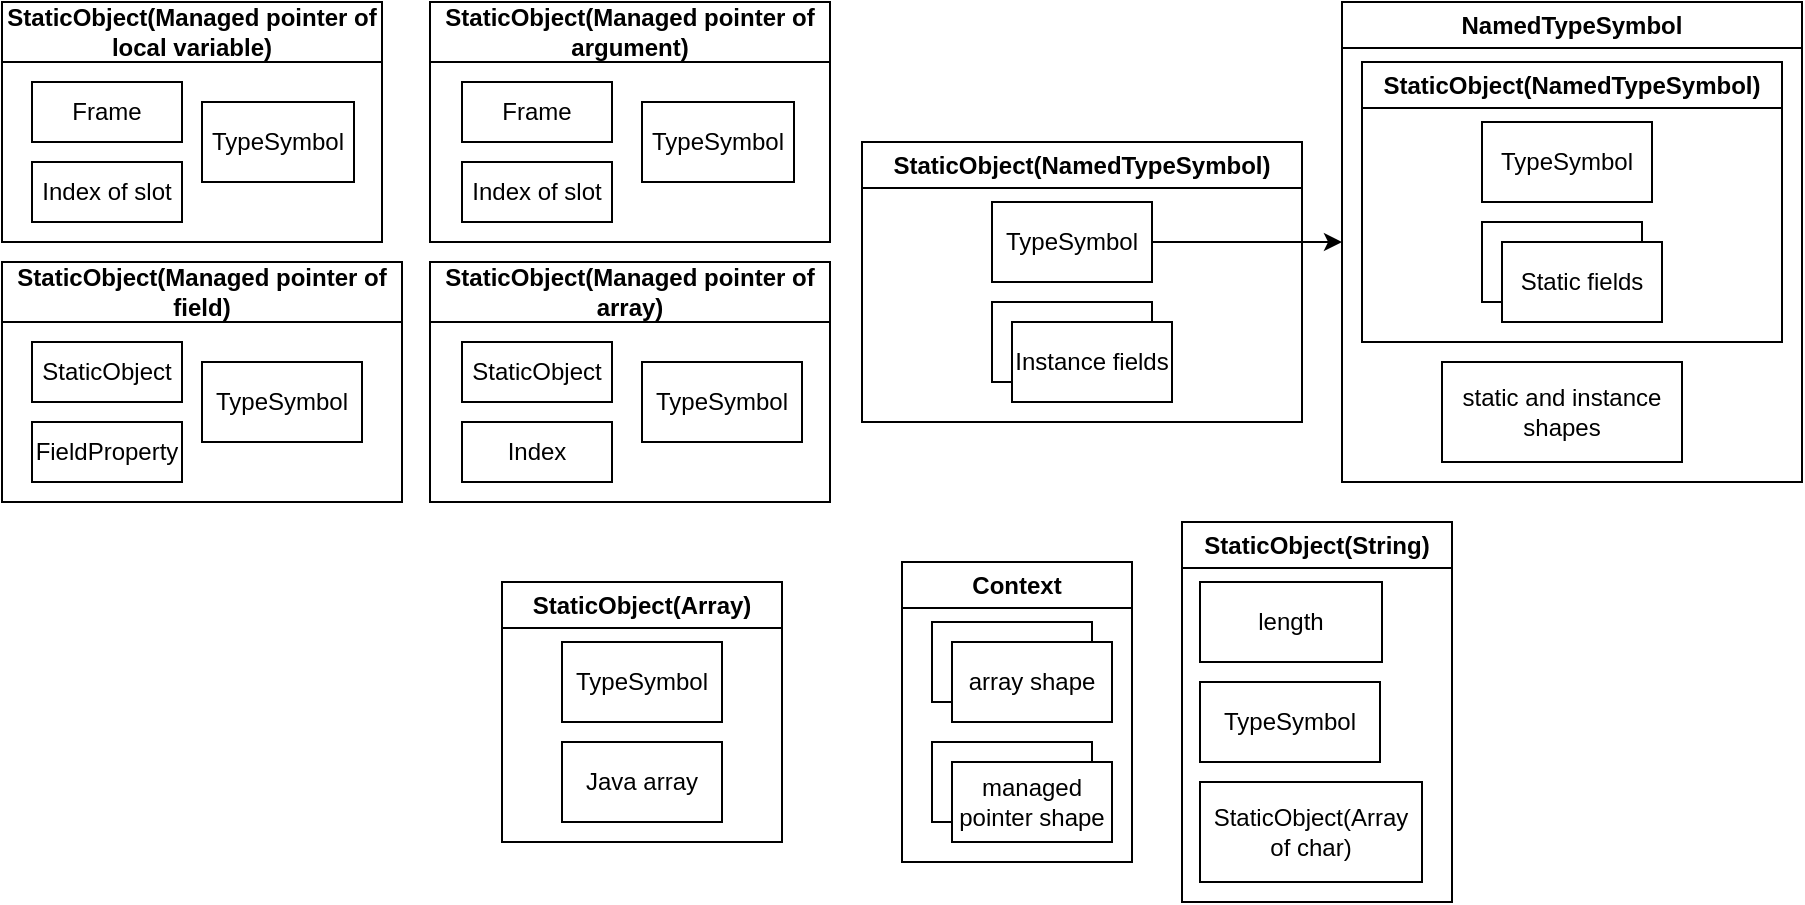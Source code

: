 <mxfile version="21.3.8" type="device">
  <diagram name="Page-1" id="1-l5LxU_AcfVhi1utv8d">
    <mxGraphModel dx="2261" dy="788" grid="1" gridSize="10" guides="1" tooltips="1" connect="1" arrows="1" fold="1" page="1" pageScale="1" pageWidth="827" pageHeight="1169" math="0" shadow="0">
      <root>
        <mxCell id="0" />
        <mxCell id="1" parent="0" />
        <mxCell id="wIpzHXX3jOVhyP-eZuq8-4" value="StaticObject(Array)" style="swimlane;whiteSpace=wrap;html=1;" vertex="1" parent="1">
          <mxGeometry x="160" y="310" width="140" height="130" as="geometry" />
        </mxCell>
        <mxCell id="wIpzHXX3jOVhyP-eZuq8-5" value="TypeSymbol" style="rounded=0;whiteSpace=wrap;html=1;" vertex="1" parent="wIpzHXX3jOVhyP-eZuq8-4">
          <mxGeometry x="30" y="30" width="80" height="40" as="geometry" />
        </mxCell>
        <mxCell id="wIpzHXX3jOVhyP-eZuq8-7" value="Java array" style="rounded=0;whiteSpace=wrap;html=1;" vertex="1" parent="wIpzHXX3jOVhyP-eZuq8-4">
          <mxGeometry x="30" y="80" width="80" height="40" as="geometry" />
        </mxCell>
        <mxCell id="wIpzHXX3jOVhyP-eZuq8-8" value="NamedTypeSymbol" style="swimlane;whiteSpace=wrap;html=1;startSize=23;" vertex="1" parent="1">
          <mxGeometry x="580" y="20" width="230" height="240" as="geometry" />
        </mxCell>
        <mxCell id="wIpzHXX3jOVhyP-eZuq8-13" value="StaticObject(NamedTypeSymbol)" style="swimlane;whiteSpace=wrap;html=1;" vertex="1" parent="wIpzHXX3jOVhyP-eZuq8-8">
          <mxGeometry x="10" y="30" width="210" height="140" as="geometry" />
        </mxCell>
        <mxCell id="wIpzHXX3jOVhyP-eZuq8-14" value="TypeSymbol" style="rounded=0;whiteSpace=wrap;html=1;" vertex="1" parent="wIpzHXX3jOVhyP-eZuq8-13">
          <mxGeometry x="60" y="30" width="85" height="40" as="geometry" />
        </mxCell>
        <mxCell id="wIpzHXX3jOVhyP-eZuq8-16" value="" style="rounded=0;whiteSpace=wrap;html=1;" vertex="1" parent="wIpzHXX3jOVhyP-eZuq8-13">
          <mxGeometry x="60" y="80" width="80" height="40" as="geometry" />
        </mxCell>
        <mxCell id="wIpzHXX3jOVhyP-eZuq8-15" value="Static fields" style="rounded=0;whiteSpace=wrap;html=1;" vertex="1" parent="wIpzHXX3jOVhyP-eZuq8-13">
          <mxGeometry x="70" y="90" width="80" height="40" as="geometry" />
        </mxCell>
        <mxCell id="wIpzHXX3jOVhyP-eZuq8-18" value="static and instance shapes" style="rounded=0;whiteSpace=wrap;html=1;" vertex="1" parent="wIpzHXX3jOVhyP-eZuq8-8">
          <mxGeometry x="50" y="180" width="120" height="50" as="geometry" />
        </mxCell>
        <mxCell id="wIpzHXX3jOVhyP-eZuq8-9" value="StaticObject(NamedTypeSymbol)" style="swimlane;whiteSpace=wrap;html=1;" vertex="1" parent="1">
          <mxGeometry x="340" y="90" width="220" height="140" as="geometry" />
        </mxCell>
        <mxCell id="wIpzHXX3jOVhyP-eZuq8-10" value="TypeSymbol" style="rounded=0;whiteSpace=wrap;html=1;" vertex="1" parent="wIpzHXX3jOVhyP-eZuq8-9">
          <mxGeometry x="65" y="30" width="80" height="40" as="geometry" />
        </mxCell>
        <mxCell id="wIpzHXX3jOVhyP-eZuq8-11" value="" style="rounded=0;whiteSpace=wrap;html=1;" vertex="1" parent="wIpzHXX3jOVhyP-eZuq8-9">
          <mxGeometry x="65" y="80" width="80" height="40" as="geometry" />
        </mxCell>
        <mxCell id="wIpzHXX3jOVhyP-eZuq8-12" value="Instance fields" style="rounded=0;whiteSpace=wrap;html=1;" vertex="1" parent="wIpzHXX3jOVhyP-eZuq8-9">
          <mxGeometry x="75" y="90" width="80" height="40" as="geometry" />
        </mxCell>
        <mxCell id="wIpzHXX3jOVhyP-eZuq8-19" style="edgeStyle=orthogonalEdgeStyle;rounded=0;orthogonalLoop=1;jettySize=auto;html=1;exitX=1;exitY=0.5;exitDx=0;exitDy=0;entryX=0;entryY=0.5;entryDx=0;entryDy=0;" edge="1" parent="1" source="wIpzHXX3jOVhyP-eZuq8-10" target="wIpzHXX3jOVhyP-eZuq8-8">
          <mxGeometry relative="1" as="geometry" />
        </mxCell>
        <mxCell id="wIpzHXX3jOVhyP-eZuq8-20" value="StaticObject(Managed pointer of local variable)" style="swimlane;whiteSpace=wrap;html=1;startSize=30;" vertex="1" parent="1">
          <mxGeometry x="-90" y="20" width="190" height="120" as="geometry">
            <mxRectangle x="-90" y="20" width="310" height="30" as="alternateBounds" />
          </mxGeometry>
        </mxCell>
        <mxCell id="wIpzHXX3jOVhyP-eZuq8-21" value="Frame" style="rounded=0;whiteSpace=wrap;html=1;" vertex="1" parent="wIpzHXX3jOVhyP-eZuq8-20">
          <mxGeometry x="15" y="40" width="75" height="30" as="geometry" />
        </mxCell>
        <mxCell id="wIpzHXX3jOVhyP-eZuq8-22" value="Index of slot" style="rounded=0;whiteSpace=wrap;html=1;" vertex="1" parent="wIpzHXX3jOVhyP-eZuq8-20">
          <mxGeometry x="15" y="80" width="75" height="30" as="geometry" />
        </mxCell>
        <mxCell id="wIpzHXX3jOVhyP-eZuq8-47" value="TypeSymbol" style="rounded=0;whiteSpace=wrap;html=1;" vertex="1" parent="wIpzHXX3jOVhyP-eZuq8-20">
          <mxGeometry x="100" y="50" width="76" height="40" as="geometry" />
        </mxCell>
        <mxCell id="wIpzHXX3jOVhyP-eZuq8-24" value="StaticObject(Managed pointer of argument)" style="swimlane;whiteSpace=wrap;html=1;startSize=30;" vertex="1" parent="1">
          <mxGeometry x="124" y="20" width="200" height="120" as="geometry" />
        </mxCell>
        <mxCell id="wIpzHXX3jOVhyP-eZuq8-26" value="Frame" style="rounded=0;whiteSpace=wrap;html=1;" vertex="1" parent="wIpzHXX3jOVhyP-eZuq8-24">
          <mxGeometry x="16" y="40" width="75" height="30" as="geometry" />
        </mxCell>
        <mxCell id="wIpzHXX3jOVhyP-eZuq8-27" value="Index of slot" style="rounded=0;whiteSpace=wrap;html=1;" vertex="1" parent="wIpzHXX3jOVhyP-eZuq8-24">
          <mxGeometry x="16" y="80" width="75" height="30" as="geometry" />
        </mxCell>
        <mxCell id="wIpzHXX3jOVhyP-eZuq8-40" value="TypeSymbol" style="rounded=0;whiteSpace=wrap;html=1;" vertex="1" parent="wIpzHXX3jOVhyP-eZuq8-24">
          <mxGeometry x="106" y="50" width="76" height="40" as="geometry" />
        </mxCell>
        <mxCell id="wIpzHXX3jOVhyP-eZuq8-28" value="StaticObject(Managed pointer of field)" style="swimlane;whiteSpace=wrap;html=1;startSize=30;" vertex="1" parent="1">
          <mxGeometry x="-90" y="150" width="200" height="120" as="geometry" />
        </mxCell>
        <mxCell id="wIpzHXX3jOVhyP-eZuq8-29" value="StaticObject" style="rounded=0;whiteSpace=wrap;html=1;" vertex="1" parent="wIpzHXX3jOVhyP-eZuq8-28">
          <mxGeometry x="15" y="40" width="75" height="30" as="geometry" />
        </mxCell>
        <mxCell id="wIpzHXX3jOVhyP-eZuq8-30" value="FieldProperty" style="rounded=0;whiteSpace=wrap;html=1;" vertex="1" parent="wIpzHXX3jOVhyP-eZuq8-28">
          <mxGeometry x="15" y="80" width="75" height="30" as="geometry" />
        </mxCell>
        <mxCell id="wIpzHXX3jOVhyP-eZuq8-46" value="TypeSymbol" style="rounded=0;whiteSpace=wrap;html=1;" vertex="1" parent="wIpzHXX3jOVhyP-eZuq8-28">
          <mxGeometry x="100" y="50" width="80" height="40" as="geometry" />
        </mxCell>
        <mxCell id="wIpzHXX3jOVhyP-eZuq8-32" value="StaticObject(Managed pointer of array)" style="swimlane;whiteSpace=wrap;html=1;startSize=30;" vertex="1" parent="1">
          <mxGeometry x="124" y="150" width="200" height="120" as="geometry" />
        </mxCell>
        <mxCell id="wIpzHXX3jOVhyP-eZuq8-33" value="StaticObject" style="rounded=0;whiteSpace=wrap;html=1;" vertex="1" parent="wIpzHXX3jOVhyP-eZuq8-32">
          <mxGeometry x="16" y="40" width="75" height="30" as="geometry" />
        </mxCell>
        <mxCell id="wIpzHXX3jOVhyP-eZuq8-34" value="Index" style="rounded=0;whiteSpace=wrap;html=1;" vertex="1" parent="wIpzHXX3jOVhyP-eZuq8-32">
          <mxGeometry x="16" y="80" width="75" height="30" as="geometry" />
        </mxCell>
        <mxCell id="wIpzHXX3jOVhyP-eZuq8-45" value="TypeSymbol" style="rounded=0;whiteSpace=wrap;html=1;" vertex="1" parent="wIpzHXX3jOVhyP-eZuq8-32">
          <mxGeometry x="106" y="50" width="80" height="40" as="geometry" />
        </mxCell>
        <mxCell id="wIpzHXX3jOVhyP-eZuq8-35" value="Context" style="swimlane;whiteSpace=wrap;html=1;" vertex="1" parent="1">
          <mxGeometry x="360" y="300" width="115" height="150" as="geometry" />
        </mxCell>
        <mxCell id="wIpzHXX3jOVhyP-eZuq8-38" value="" style="rounded=0;whiteSpace=wrap;html=1;" vertex="1" parent="wIpzHXX3jOVhyP-eZuq8-35">
          <mxGeometry x="15" y="30" width="80" height="40" as="geometry" />
        </mxCell>
        <mxCell id="wIpzHXX3jOVhyP-eZuq8-36" value="array shape" style="rounded=0;whiteSpace=wrap;html=1;" vertex="1" parent="wIpzHXX3jOVhyP-eZuq8-35">
          <mxGeometry x="25" y="40" width="80" height="40" as="geometry" />
        </mxCell>
        <mxCell id="wIpzHXX3jOVhyP-eZuq8-39" value="" style="rounded=0;whiteSpace=wrap;html=1;" vertex="1" parent="wIpzHXX3jOVhyP-eZuq8-35">
          <mxGeometry x="15" y="90" width="80" height="40" as="geometry" />
        </mxCell>
        <mxCell id="wIpzHXX3jOVhyP-eZuq8-37" value="managed pointer shape" style="rounded=0;whiteSpace=wrap;html=1;" vertex="1" parent="wIpzHXX3jOVhyP-eZuq8-35">
          <mxGeometry x="25" y="100" width="80" height="40" as="geometry" />
        </mxCell>
        <mxCell id="wIpzHXX3jOVhyP-eZuq8-41" value="StaticObject(String)" style="swimlane;whiteSpace=wrap;html=1;" vertex="1" parent="1">
          <mxGeometry x="500" y="280" width="135" height="190" as="geometry" />
        </mxCell>
        <mxCell id="wIpzHXX3jOVhyP-eZuq8-42" value="length" style="rounded=0;whiteSpace=wrap;html=1;" vertex="1" parent="wIpzHXX3jOVhyP-eZuq8-41">
          <mxGeometry x="9" y="30" width="91" height="40" as="geometry" />
        </mxCell>
        <mxCell id="wIpzHXX3jOVhyP-eZuq8-54" value="TypeSymbol" style="rounded=0;whiteSpace=wrap;html=1;" vertex="1" parent="wIpzHXX3jOVhyP-eZuq8-41">
          <mxGeometry x="9" y="80" width="90" height="40" as="geometry" />
        </mxCell>
        <mxCell id="wIpzHXX3jOVhyP-eZuq8-43" value="StaticObject(Array of char)" style="rounded=0;whiteSpace=wrap;html=1;" vertex="1" parent="wIpzHXX3jOVhyP-eZuq8-41">
          <mxGeometry x="9" y="130" width="111" height="50" as="geometry" />
        </mxCell>
      </root>
    </mxGraphModel>
  </diagram>
</mxfile>

